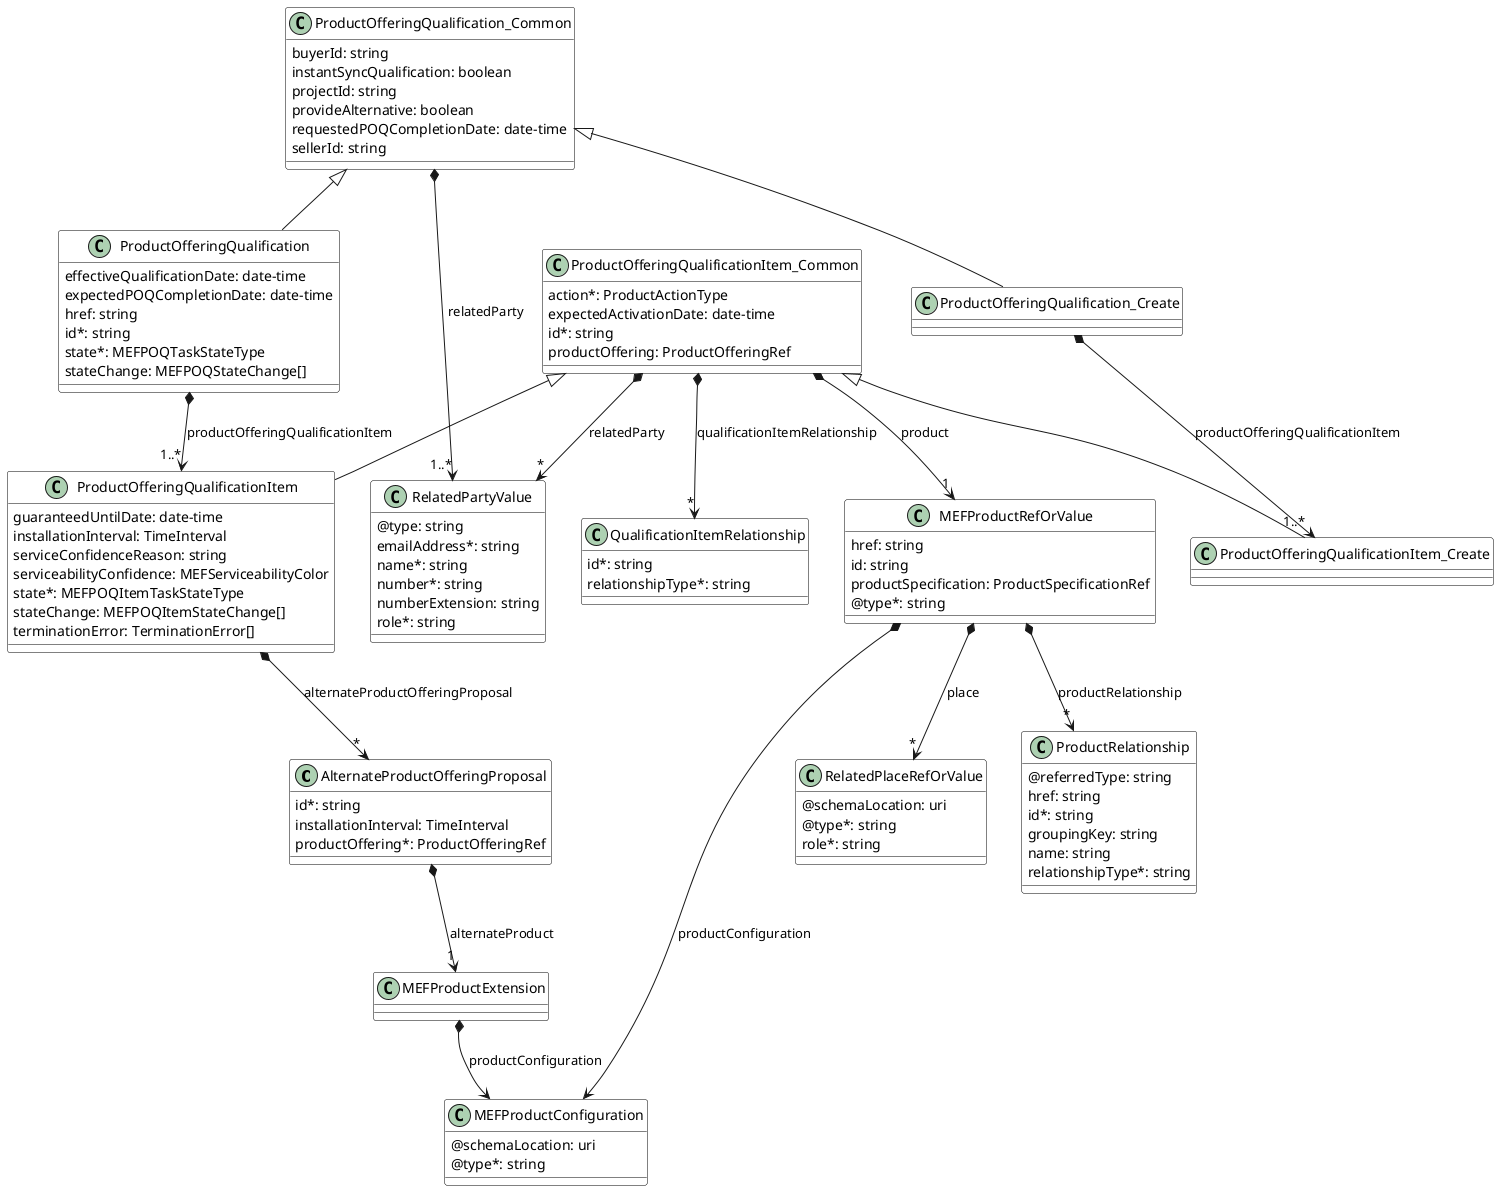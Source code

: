 @startuml
skinparam {
    ClassBackgroundColor White
    ClassBorderColor Black
}

class AlternateProductOfferingProposal {
    id*: string 
    installationInterval: TimeInterval
    productOffering*: ProductOfferingRef
}

AlternateProductOfferingProposal *-->"1" MEFProductExtension : alternateProduct

class MEFProductConfiguration {

    @schemaLocation: uri 
    @type*: string 
}



class MEFProductExtension {

}

MEFProductExtension *--> MEFProductConfiguration : productConfiguration


class MEFProductRefOrValue {

    href: string 
    id: string 
    productSpecification: ProductSpecificationRef
    @type*: string 
}

MEFProductRefOrValue *-->"*" RelatedPlaceRefOrValue : place
MEFProductRefOrValue *--> MEFProductConfiguration : productConfiguration
MEFProductRefOrValue *-->"*" ProductRelationship : productRelationship




class ProductOfferingQualification {

    effectiveQualificationDate: date-time 
    expectedPOQCompletionDate: date-time 
    href: string 
    id*: string 
    state*: MEFPOQTaskStateType
    stateChange: MEFPOQStateChange[]
}
ProductOfferingQualification_Common <|-- ProductOfferingQualification

ProductOfferingQualification *-->"1..*" ProductOfferingQualificationItem : productOfferingQualificationItem


class ProductOfferingQualificationItem {

    guaranteedUntilDate: date-time 
    installationInterval: TimeInterval
    serviceConfidenceReason: string 
    serviceabilityConfidence: MEFServiceabilityColor 
    state*: MEFPOQItemTaskStateType 
    stateChange: MEFPOQItemStateChange[]
    terminationError: TerminationError[]
}
ProductOfferingQualificationItem_Common <|-- ProductOfferingQualificationItem

ProductOfferingQualificationItem *-->"*" AlternateProductOfferingProposal : alternateProductOfferingProposal


class ProductOfferingQualificationItem_Common {

    action*: ProductActionType 
    expectedActivationDate: date-time 
    id*: string 
    productOffering: ProductOfferingRef
}

ProductOfferingQualificationItem_Common *-->"1" MEFProductRefOrValue : product
ProductOfferingQualificationItem_Common *-->"*" QualificationItemRelationship : qualificationItemRelationship
ProductOfferingQualificationItem_Common *-->"*" RelatedPartyValue : relatedParty


class QualificationItemRelationship {

    id*: string 
    relationshipType*: string 
}

class ProductOfferingQualification_Create {

}
ProductOfferingQualification_Common <|-- ProductOfferingQualification_Create

ProductOfferingQualification_Create *-->"1..*" ProductOfferingQualificationItem_Create : productOfferingQualificationItem

class ProductOfferingQualificationItem_Create {

}
ProductOfferingQualificationItem_Common <|-- ProductOfferingQualificationItem_Create



class ProductOfferingQualification_Common {

    buyerId: string 
    instantSyncQualification: boolean 
    projectId: string 
    provideAlternative: boolean 
    requestedPOQCompletionDate: date-time 
    sellerId: string 
}

ProductOfferingQualification_Common *-->"1..*" RelatedPartyValue : relatedParty

class ProductRelationship {

    @referredType: string 
    href: string 
    id*: string 
    groupingKey: string 
    name: string 
    relationshipType*: string 
}




class RelatedPartyValue {

    @type: string 
    emailAddress*: string 
    name*: string 
    number*: string 
    numberExtension: string 
    role*: string 
}


class RelatedPlaceRefOrValue {

    @schemaLocation: uri 
    @type*: string 
    role*: string 
}


@enduml
